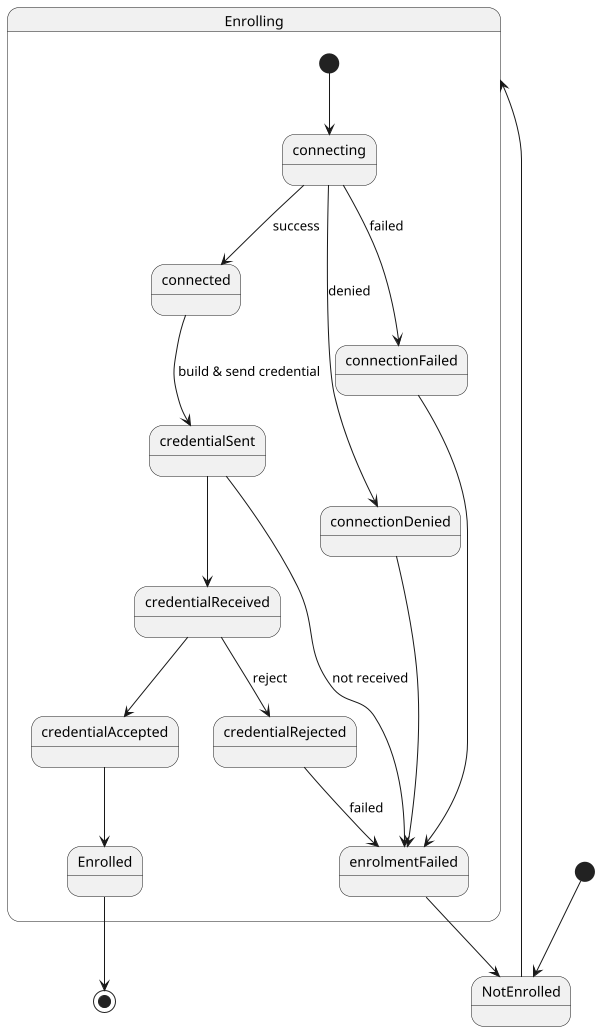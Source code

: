 @startuml
scale 600 width



[*] --> NotEnrolled

NotEnrolled --> Enrolling


state Enrolling{
  [*] --> connecting
  connecting --> connected :success
  connecting --> connectionFailed :failed
  connecting --> connectionDenied :denied
  connectionFailed --> enrolmentFailed
  connectionDenied --> enrolmentFailed
  connected --> credentialSent : build & send credential
  credentialSent --> credentialReceived
  credentialSent  --> enrolmentFailed : not received
  credentialReceived --> credentialAccepted
  credentialReceived --> credentialRejected : reject
  credentialRejected --> enrolmentFailed : failed
  credentialAccepted --> Enrolled
  enrolmentFailed --> NotEnrolled
}


Enrolled --> [*]

@enduml


